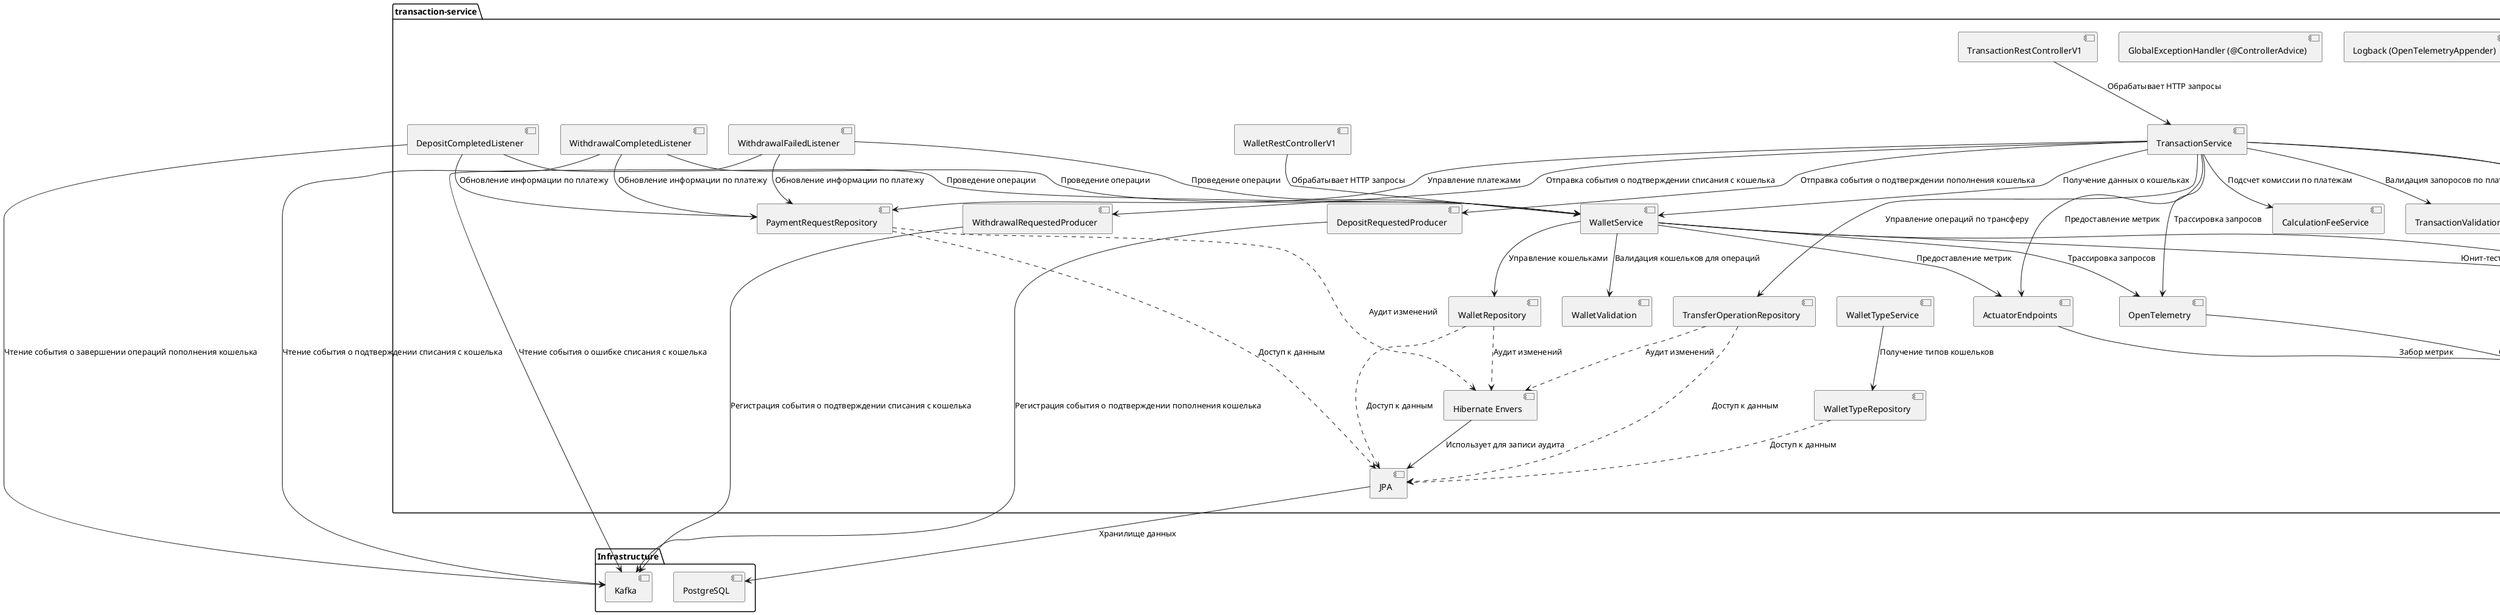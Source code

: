 @startuml
package "transaction-service" {
    [TransactionRestControllerV1]
    [WalletRestControllerV1]
    [GlobalExceptionHandler (@ControllerAdvice)]

    [TransactionService]
    [WalletService]
    [WalletTypeService]
    [CalculationFeeService]

    [TransactionValidation]
    [WalletValidation]

    [PaymentRequestRepository]
    [TransferOperationRepository]
    [WalletRepository]
    [WalletTypeRepository]

    [DepositRequestedProducer]
    [WithdrawalRequestedProducer]
    [DepositCompletedListener]
    [WithdrawalCompletedListener]
    [WithdrawalFailedListener]

    [ActuatorEndpoints]
    [OpenTelemetry]
    [Logback (OpenTelemetryAppender)]
    [JPA]
    [Hibernate Envers]
}

package "Infrastructure" {
    [PostgreSQL]
    [Kafka]
}

package "Monitoring" {
    [OTel Collector]
    [Prometheus]
    [Loki]
    [Tempo]
    [Grafana]
}

package "Deployment" {
    [Docker]
    [TestContainers]
}

package "Testing" {
    [JUnit 5]
    [Mockito]
}

[TransactionRestControllerV1] --> [TransactionService] : Обрабатывает HTTP запросы
[WalletRestControllerV1] --> [WalletService] : Обрабатывает HTTP запросы

[TransactionService] --> [WalletService] : Получение данных о кошельках
[TransactionService] --> [CalculationFeeService] : Подсчет комиссии по платежам
[TransactionService] --> [TransactionValidation] : Валидация запоросов по платежам
[TransactionService] --> [PaymentRequestRepository] : Управление платежами
[TransactionService] --> [TransferOperationRepository] : Управление операций по трансферу
[TransactionService] --> [DepositRequestedProducer] : Отправка события о подтверждении пополнения кошелька
[TransactionService] --> [WithdrawalRequestedProducer] : Отправка события о подтверждении списания с кошелька

[WalletService] --> [WalletRepository] : Управление кошельками
[WalletService] --> [WalletValidation] : Валидация кошельков для операций

[WalletTypeService] --> [WalletTypeRepository] : Получение типов кошельков

[DepositRequestedProducer] --> [Kafka] : Регистрация события о подтверждении пополнения кошелька
[WithdrawalRequestedProducer] --> [Kafka] : Регистрация события о подтверждении списания с кошелька

[DepositCompletedListener] --> [Kafka] : Чтение события о завершении операций пополнения кошелька
[WithdrawalCompletedListener] --> [Kafka] : Чтение события о подтверждении списания с кошелька
[WithdrawalFailedListener] --> [Kafka] : Чтение события о ошибке списания с кошелька

[DepositCompletedListener] --> [PaymentRequestRepository] : Обновление информации по платежу
[WithdrawalCompletedListener] --> [PaymentRequestRepository] : Обновление информации по платежу
[WithdrawalFailedListener] --> [PaymentRequestRepository] : Обновление информации по платежу

[DepositCompletedListener] --> [WalletService] : Проведение операции
[WithdrawalCompletedListener] --> [WalletService] : Проведение операции
[WithdrawalFailedListener] --> [WalletService] : Проведение операции

[PaymentRequestRepository] ..> [JPA] : Доступ к данным
[TransferOperationRepository] ..> [JPA] : Доступ к данным
[WalletRepository] ..> [JPA] : Доступ к данным
[WalletTypeRepository] ..> [JPA] : Доступ к данным

[PaymentRequestRepository] ..> [Hibernate Envers] : Аудит изменений
[TransferOperationRepository] ..> [Hibernate Envers] : Аудит изменений
[WalletRepository] ..> [Hibernate Envers] : Аудит изменений

[JPA] --> [PostgreSQL] : Хранилище данных
[Hibernate Envers] --> [JPA] : Использует для записи аудита

[TransactionService] --> [ActuatorEndpoints] : Предоставление метрик
[TransactionService] --> [OpenTelemetry] : Трассировка запросов

[WalletService] --> [ActuatorEndpoints] : Предоставление метрик
[WalletService] --> [OpenTelemetry] : Трассировка запросов

[ActuatorEndpoints] --> [OTel Collector] : Забор метрик
[OpenTelemetry] --> [OTel Collector] : Отправка трасс
[Logback (OpenTelemetryAppender)] --> [OTel Collector] : Отправка логов

[OTel Collector] --> [Prometheus] : Забор метрик
[OTel Collector] --> [Tempo] : Отправка трасс
[OTel Collector] --> [Loki] : Отправка логов
[Tempo] --> [Grafana] : Просмотр трасс
[Loki] --> [Grafana] : Просмотр логов
[Prometheus] --> [Grafana] : Просмотр метрик

[transaction-service] --> [Docker] : Развертывание
[TransactionService] --> [JUnit 5] : Юнит-тесты
[TransactionService] --> [Mockito] : Мокирование зависимостей
[WalletService] --> [JUnit 5] : Юнит-тесты
[WalletService] --> [Mockito] : Мокирование зависимостей
[transaction-service] --> [TestContainers] : Интеграционные тесты
@enduml